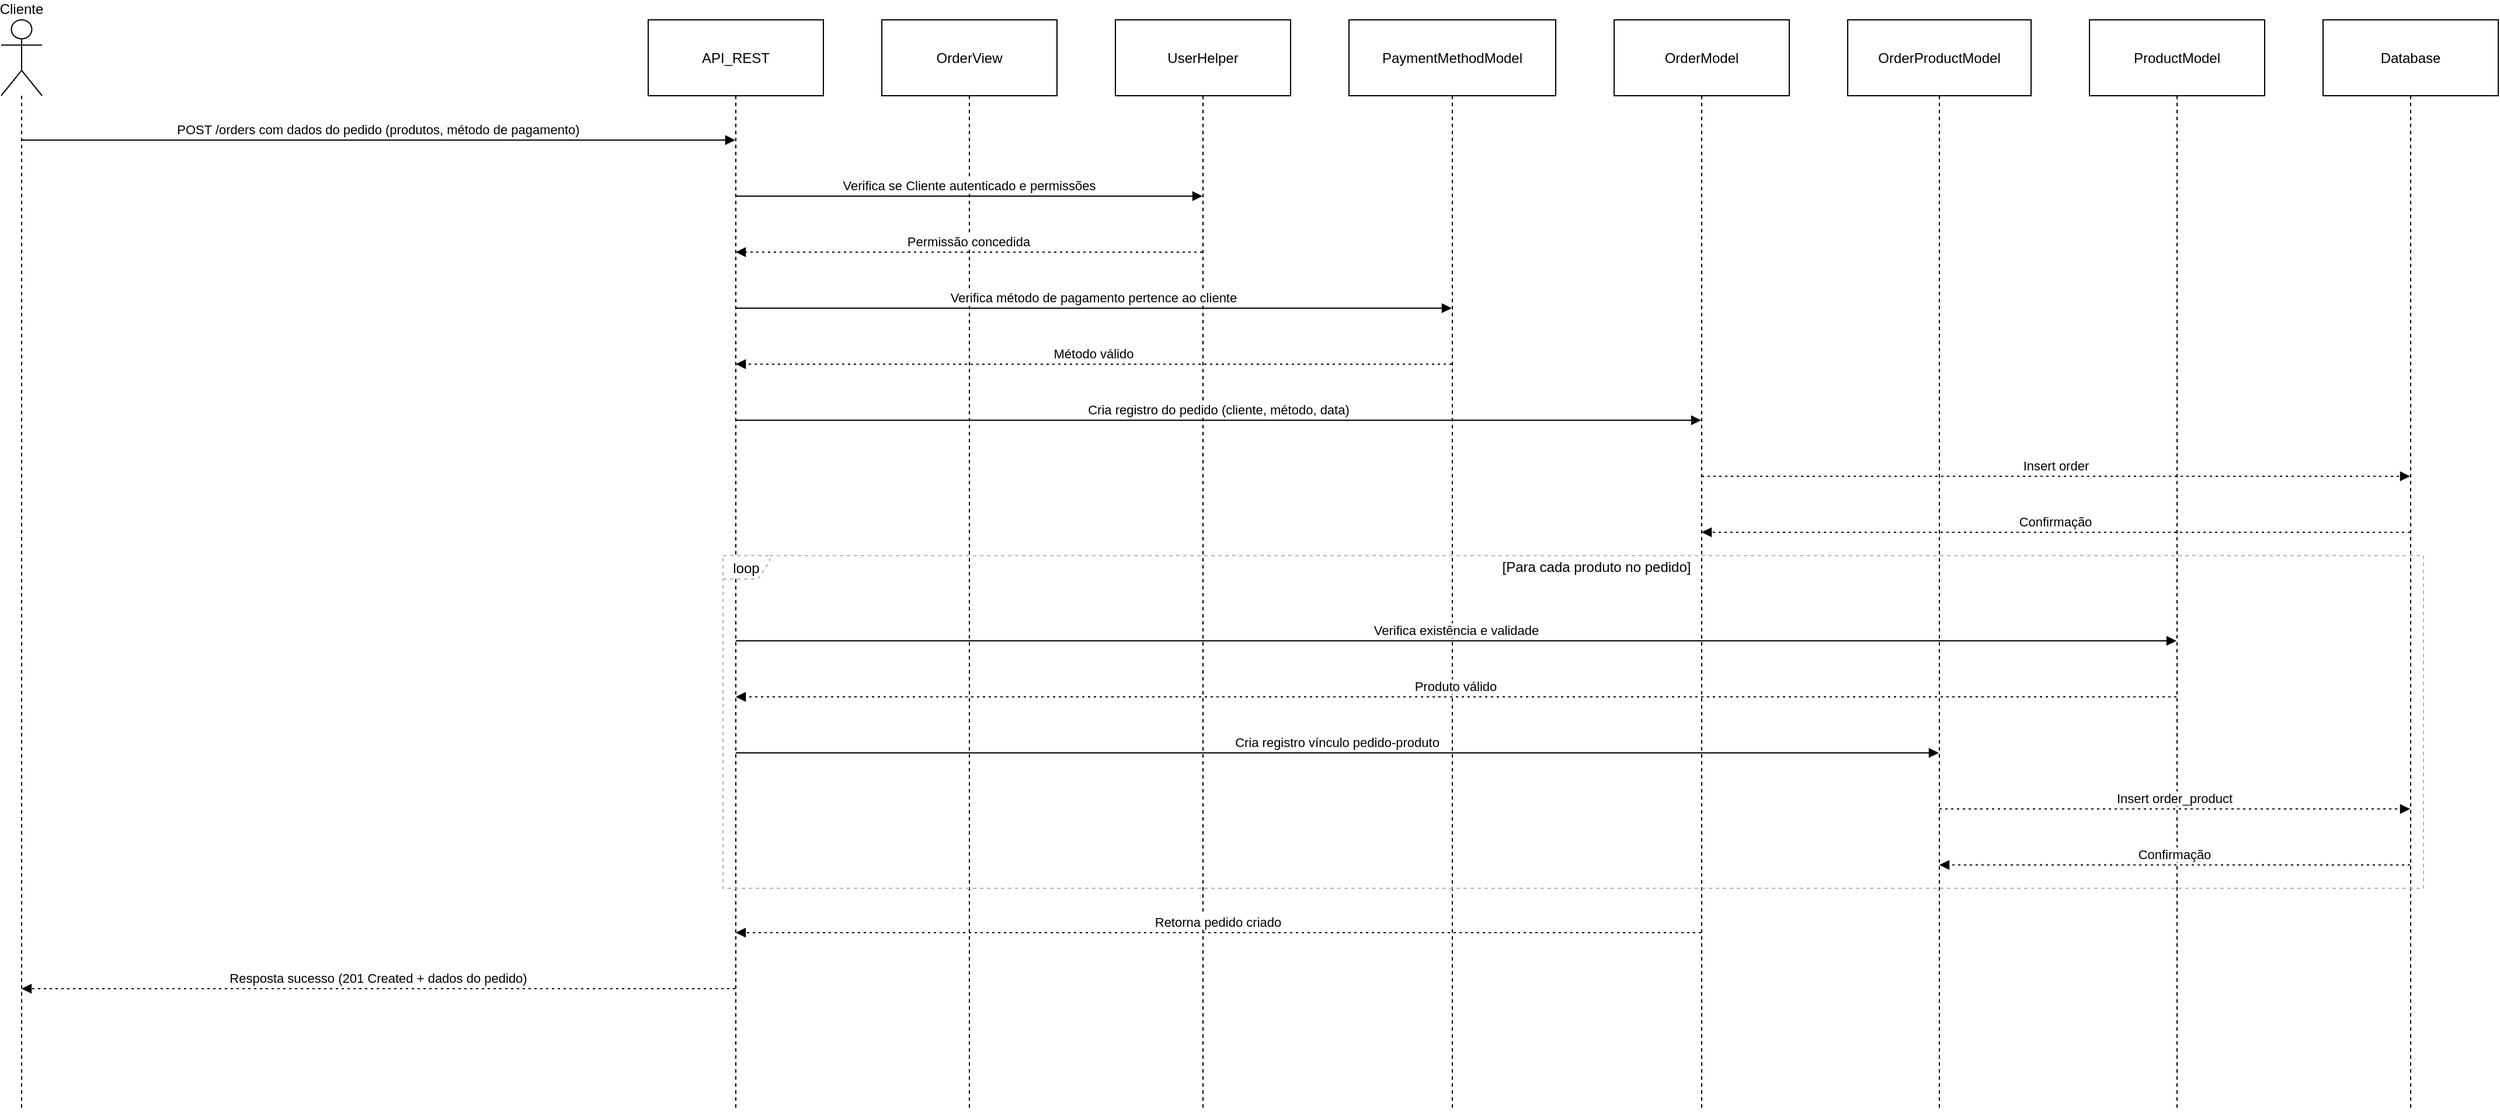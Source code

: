 <mxfile version="27.2.0">
  <diagram name="Página-1" id="U9NpuxVsLBcvDExDVaUw">
    <mxGraphModel grid="1" page="1" gridSize="10" guides="1" tooltips="1" connect="1" arrows="1" fold="1" pageScale="1" pageWidth="827" pageHeight="1169" math="0" shadow="0">
      <root>
        <mxCell id="0" />
        <mxCell id="1" parent="0" />
        <mxCell id="CQSfTyS_kF6MGZhLuKRb-1" value="Cliente" style="shape=umlLifeline;perimeter=lifelinePerimeter;whiteSpace=wrap;container=1;dropTarget=0;collapsible=0;recursiveResize=0;outlineConnect=0;portConstraint=eastwest;newEdgeStyle={&quot;edgeStyle&quot;:&quot;elbowEdgeStyle&quot;,&quot;elbow&quot;:&quot;vertical&quot;,&quot;curved&quot;:0,&quot;rounded&quot;:0};participant=umlActor;verticalAlign=bottom;labelPosition=center;verticalLabelPosition=top;align=center;size=65;" vertex="1" parent="1">
          <mxGeometry x="20" y="20" width="35" height="935" as="geometry" />
        </mxCell>
        <mxCell id="CQSfTyS_kF6MGZhLuKRb-2" value="API_REST" style="shape=umlLifeline;perimeter=lifelinePerimeter;whiteSpace=wrap;container=1;dropTarget=0;collapsible=0;recursiveResize=0;outlineConnect=0;portConstraint=eastwest;newEdgeStyle={&quot;edgeStyle&quot;:&quot;elbowEdgeStyle&quot;,&quot;elbow&quot;:&quot;vertical&quot;,&quot;curved&quot;:0,&quot;rounded&quot;:0};size=65;" vertex="1" parent="1">
          <mxGeometry x="574" y="20" width="150" height="935" as="geometry" />
        </mxCell>
        <mxCell id="CQSfTyS_kF6MGZhLuKRb-3" value="OrderView" style="shape=umlLifeline;perimeter=lifelinePerimeter;whiteSpace=wrap;container=1;dropTarget=0;collapsible=0;recursiveResize=0;outlineConnect=0;portConstraint=eastwest;newEdgeStyle={&quot;edgeStyle&quot;:&quot;elbowEdgeStyle&quot;,&quot;elbow&quot;:&quot;vertical&quot;,&quot;curved&quot;:0,&quot;rounded&quot;:0};size=65;" vertex="1" parent="1">
          <mxGeometry x="774" y="20" width="150" height="935" as="geometry" />
        </mxCell>
        <mxCell id="CQSfTyS_kF6MGZhLuKRb-4" value="UserHelper" style="shape=umlLifeline;perimeter=lifelinePerimeter;whiteSpace=wrap;container=1;dropTarget=0;collapsible=0;recursiveResize=0;outlineConnect=0;portConstraint=eastwest;newEdgeStyle={&quot;edgeStyle&quot;:&quot;elbowEdgeStyle&quot;,&quot;elbow&quot;:&quot;vertical&quot;,&quot;curved&quot;:0,&quot;rounded&quot;:0};size=65;" vertex="1" parent="1">
          <mxGeometry x="974" y="20" width="150" height="935" as="geometry" />
        </mxCell>
        <mxCell id="CQSfTyS_kF6MGZhLuKRb-5" value="PaymentMethodModel" style="shape=umlLifeline;perimeter=lifelinePerimeter;whiteSpace=wrap;container=1;dropTarget=0;collapsible=0;recursiveResize=0;outlineConnect=0;portConstraint=eastwest;newEdgeStyle={&quot;edgeStyle&quot;:&quot;elbowEdgeStyle&quot;,&quot;elbow&quot;:&quot;vertical&quot;,&quot;curved&quot;:0,&quot;rounded&quot;:0};size=65;" vertex="1" parent="1">
          <mxGeometry x="1174" y="20" width="177" height="935" as="geometry" />
        </mxCell>
        <mxCell id="CQSfTyS_kF6MGZhLuKRb-6" value="OrderModel" style="shape=umlLifeline;perimeter=lifelinePerimeter;whiteSpace=wrap;container=1;dropTarget=0;collapsible=0;recursiveResize=0;outlineConnect=0;portConstraint=eastwest;newEdgeStyle={&quot;edgeStyle&quot;:&quot;elbowEdgeStyle&quot;,&quot;elbow&quot;:&quot;vertical&quot;,&quot;curved&quot;:0,&quot;rounded&quot;:0};size=65;" vertex="1" parent="1">
          <mxGeometry x="1401" y="20" width="150" height="935" as="geometry" />
        </mxCell>
        <mxCell id="CQSfTyS_kF6MGZhLuKRb-7" value="OrderProductModel" style="shape=umlLifeline;perimeter=lifelinePerimeter;whiteSpace=wrap;container=1;dropTarget=0;collapsible=0;recursiveResize=0;outlineConnect=0;portConstraint=eastwest;newEdgeStyle={&quot;edgeStyle&quot;:&quot;elbowEdgeStyle&quot;,&quot;elbow&quot;:&quot;vertical&quot;,&quot;curved&quot;:0,&quot;rounded&quot;:0};size=65;" vertex="1" parent="1">
          <mxGeometry x="1601" y="20" width="157" height="935" as="geometry" />
        </mxCell>
        <mxCell id="CQSfTyS_kF6MGZhLuKRb-8" value="ProductModel" style="shape=umlLifeline;perimeter=lifelinePerimeter;whiteSpace=wrap;container=1;dropTarget=0;collapsible=0;recursiveResize=0;outlineConnect=0;portConstraint=eastwest;newEdgeStyle={&quot;edgeStyle&quot;:&quot;elbowEdgeStyle&quot;,&quot;elbow&quot;:&quot;vertical&quot;,&quot;curved&quot;:0,&quot;rounded&quot;:0};size=65;" vertex="1" parent="1">
          <mxGeometry x="1808" y="20" width="150" height="935" as="geometry" />
        </mxCell>
        <mxCell id="CQSfTyS_kF6MGZhLuKRb-9" value="Database" style="shape=umlLifeline;perimeter=lifelinePerimeter;whiteSpace=wrap;container=1;dropTarget=0;collapsible=0;recursiveResize=0;outlineConnect=0;portConstraint=eastwest;newEdgeStyle={&quot;edgeStyle&quot;:&quot;elbowEdgeStyle&quot;,&quot;elbow&quot;:&quot;vertical&quot;,&quot;curved&quot;:0,&quot;rounded&quot;:0};size=65;" vertex="1" parent="1">
          <mxGeometry x="2008" y="20" width="150" height="935" as="geometry" />
        </mxCell>
        <mxCell id="CQSfTyS_kF6MGZhLuKRb-10" value="loop" style="shape=umlFrame;dashed=1;pointerEvents=0;dropTarget=0;strokeColor=#B3B3B3;height=20;width=40" vertex="1" parent="1">
          <mxGeometry x="638" y="479" width="1456" height="285" as="geometry" />
        </mxCell>
        <mxCell id="CQSfTyS_kF6MGZhLuKRb-11" value="[Para cada produto no pedido]" style="text;strokeColor=none;fillColor=none;align=center;verticalAlign=middle;whiteSpace=wrap;" vertex="1" parent="CQSfTyS_kF6MGZhLuKRb-10">
          <mxGeometry x="40" width="1416" height="20" as="geometry" />
        </mxCell>
        <mxCell id="CQSfTyS_kF6MGZhLuKRb-12" value="POST /orders com dados do pedido (produtos, método de pagamento)" style="verticalAlign=bottom;edgeStyle=elbowEdgeStyle;elbow=vertical;curved=0;rounded=0;endArrow=block;" edge="1" parent="1" source="CQSfTyS_kF6MGZhLuKRb-1" target="CQSfTyS_kF6MGZhLuKRb-2">
          <mxGeometry relative="1" as="geometry">
            <Array as="points">
              <mxPoint x="381" y="123" />
            </Array>
          </mxGeometry>
        </mxCell>
        <mxCell id="CQSfTyS_kF6MGZhLuKRb-13" value="Verifica se Cliente autenticado e permissões" style="verticalAlign=bottom;edgeStyle=elbowEdgeStyle;elbow=vertical;curved=0;rounded=0;endArrow=block;" edge="1" parent="1" source="CQSfTyS_kF6MGZhLuKRb-2" target="CQSfTyS_kF6MGZhLuKRb-4">
          <mxGeometry relative="1" as="geometry">
            <Array as="points">
              <mxPoint x="858" y="171" />
            </Array>
          </mxGeometry>
        </mxCell>
        <mxCell id="CQSfTyS_kF6MGZhLuKRb-14" value="Permissão concedida" style="verticalAlign=bottom;edgeStyle=elbowEdgeStyle;elbow=vertical;curved=0;rounded=0;dashed=1;dashPattern=2 3;endArrow=block;" edge="1" parent="1" source="CQSfTyS_kF6MGZhLuKRb-4" target="CQSfTyS_kF6MGZhLuKRb-2">
          <mxGeometry relative="1" as="geometry">
            <Array as="points">
              <mxPoint x="861" y="219" />
            </Array>
          </mxGeometry>
        </mxCell>
        <mxCell id="CQSfTyS_kF6MGZhLuKRb-15" value="Verifica método de pagamento pertence ao cliente" style="verticalAlign=bottom;edgeStyle=elbowEdgeStyle;elbow=vertical;curved=0;rounded=0;endArrow=block;" edge="1" parent="1" source="CQSfTyS_kF6MGZhLuKRb-2" target="CQSfTyS_kF6MGZhLuKRb-5">
          <mxGeometry relative="1" as="geometry">
            <Array as="points">
              <mxPoint x="964" y="267" />
            </Array>
          </mxGeometry>
        </mxCell>
        <mxCell id="CQSfTyS_kF6MGZhLuKRb-16" value="Método válido" style="verticalAlign=bottom;edgeStyle=elbowEdgeStyle;elbow=vertical;curved=0;rounded=0;dashed=1;dashPattern=2 3;endArrow=block;" edge="1" parent="1" source="CQSfTyS_kF6MGZhLuKRb-5" target="CQSfTyS_kF6MGZhLuKRb-2">
          <mxGeometry relative="1" as="geometry">
            <Array as="points">
              <mxPoint x="967" y="315" />
            </Array>
          </mxGeometry>
        </mxCell>
        <mxCell id="CQSfTyS_kF6MGZhLuKRb-17" value="Cria registro do pedido (cliente, método, data)" style="verticalAlign=bottom;edgeStyle=elbowEdgeStyle;elbow=vertical;curved=0;rounded=0;endArrow=block;" edge="1" parent="1" source="CQSfTyS_kF6MGZhLuKRb-2" target="CQSfTyS_kF6MGZhLuKRb-6">
          <mxGeometry relative="1" as="geometry">
            <Array as="points">
              <mxPoint x="1071" y="363" />
            </Array>
          </mxGeometry>
        </mxCell>
        <mxCell id="CQSfTyS_kF6MGZhLuKRb-18" value="Insert order" style="verticalAlign=bottom;edgeStyle=elbowEdgeStyle;elbow=vertical;curved=0;rounded=0;dashed=1;dashPattern=2 3;endArrow=block;" edge="1" parent="1" source="CQSfTyS_kF6MGZhLuKRb-6" target="CQSfTyS_kF6MGZhLuKRb-9">
          <mxGeometry relative="1" as="geometry">
            <Array as="points">
              <mxPoint x="1788" y="411" />
            </Array>
          </mxGeometry>
        </mxCell>
        <mxCell id="CQSfTyS_kF6MGZhLuKRb-19" value="Confirmação" style="verticalAlign=bottom;edgeStyle=elbowEdgeStyle;elbow=vertical;curved=0;rounded=0;dashed=1;dashPattern=2 3;endArrow=block;" edge="1" parent="1" source="CQSfTyS_kF6MGZhLuKRb-9" target="CQSfTyS_kF6MGZhLuKRb-6">
          <mxGeometry relative="1" as="geometry">
            <Array as="points">
              <mxPoint x="1791" y="459" />
            </Array>
          </mxGeometry>
        </mxCell>
        <mxCell id="CQSfTyS_kF6MGZhLuKRb-20" value="Verifica existência e validade" style="verticalAlign=bottom;edgeStyle=elbowEdgeStyle;elbow=vertical;curved=0;rounded=0;endArrow=block;" edge="1" parent="1" source="CQSfTyS_kF6MGZhLuKRb-2" target="CQSfTyS_kF6MGZhLuKRb-8">
          <mxGeometry relative="1" as="geometry">
            <Array as="points">
              <mxPoint x="1275" y="552" />
            </Array>
          </mxGeometry>
        </mxCell>
        <mxCell id="CQSfTyS_kF6MGZhLuKRb-21" value="Produto válido" style="verticalAlign=bottom;edgeStyle=elbowEdgeStyle;elbow=vertical;curved=0;rounded=0;dashed=1;dashPattern=2 3;endArrow=block;" edge="1" parent="1" source="CQSfTyS_kF6MGZhLuKRb-8" target="CQSfTyS_kF6MGZhLuKRb-2">
          <mxGeometry relative="1" as="geometry">
            <Array as="points">
              <mxPoint x="1278" y="600" />
            </Array>
          </mxGeometry>
        </mxCell>
        <mxCell id="CQSfTyS_kF6MGZhLuKRb-22" value="Cria registro vínculo pedido-produto" style="verticalAlign=bottom;edgeStyle=elbowEdgeStyle;elbow=vertical;curved=0;rounded=0;endArrow=block;" edge="1" parent="1" source="CQSfTyS_kF6MGZhLuKRb-2" target="CQSfTyS_kF6MGZhLuKRb-7">
          <mxGeometry relative="1" as="geometry">
            <Array as="points">
              <mxPoint x="1173" y="648" />
            </Array>
          </mxGeometry>
        </mxCell>
        <mxCell id="CQSfTyS_kF6MGZhLuKRb-23" value="Insert order_product" style="verticalAlign=bottom;edgeStyle=elbowEdgeStyle;elbow=vertical;curved=0;rounded=0;dashed=1;dashPattern=2 3;endArrow=block;" edge="1" parent="1" source="CQSfTyS_kF6MGZhLuKRb-7" target="CQSfTyS_kF6MGZhLuKRb-9">
          <mxGeometry relative="1" as="geometry">
            <Array as="points">
              <mxPoint x="1890" y="696" />
            </Array>
          </mxGeometry>
        </mxCell>
        <mxCell id="CQSfTyS_kF6MGZhLuKRb-24" value="Confirmação" style="verticalAlign=bottom;edgeStyle=elbowEdgeStyle;elbow=vertical;curved=0;rounded=0;dashed=1;dashPattern=2 3;endArrow=block;" edge="1" parent="1" source="CQSfTyS_kF6MGZhLuKRb-9" target="CQSfTyS_kF6MGZhLuKRb-7">
          <mxGeometry relative="1" as="geometry">
            <Array as="points">
              <mxPoint x="1893" y="744" />
            </Array>
          </mxGeometry>
        </mxCell>
        <mxCell id="CQSfTyS_kF6MGZhLuKRb-25" value="Retorna pedido criado" style="verticalAlign=bottom;edgeStyle=elbowEdgeStyle;elbow=vertical;curved=0;rounded=0;dashed=1;dashPattern=2 3;endArrow=block;" edge="1" parent="1" source="CQSfTyS_kF6MGZhLuKRb-6" target="CQSfTyS_kF6MGZhLuKRb-2">
          <mxGeometry relative="1" as="geometry">
            <Array as="points">
              <mxPoint x="1074" y="802" />
            </Array>
          </mxGeometry>
        </mxCell>
        <mxCell id="CQSfTyS_kF6MGZhLuKRb-26" value="Resposta sucesso (201 Created + dados do pedido)" style="verticalAlign=bottom;edgeStyle=elbowEdgeStyle;elbow=vertical;curved=0;rounded=0;dashed=1;dashPattern=2 3;endArrow=block;" edge="1" parent="1" source="CQSfTyS_kF6MGZhLuKRb-2" target="CQSfTyS_kF6MGZhLuKRb-1">
          <mxGeometry relative="1" as="geometry">
            <Array as="points">
              <mxPoint x="384" y="850" />
            </Array>
          </mxGeometry>
        </mxCell>
      </root>
    </mxGraphModel>
  </diagram>
</mxfile>

